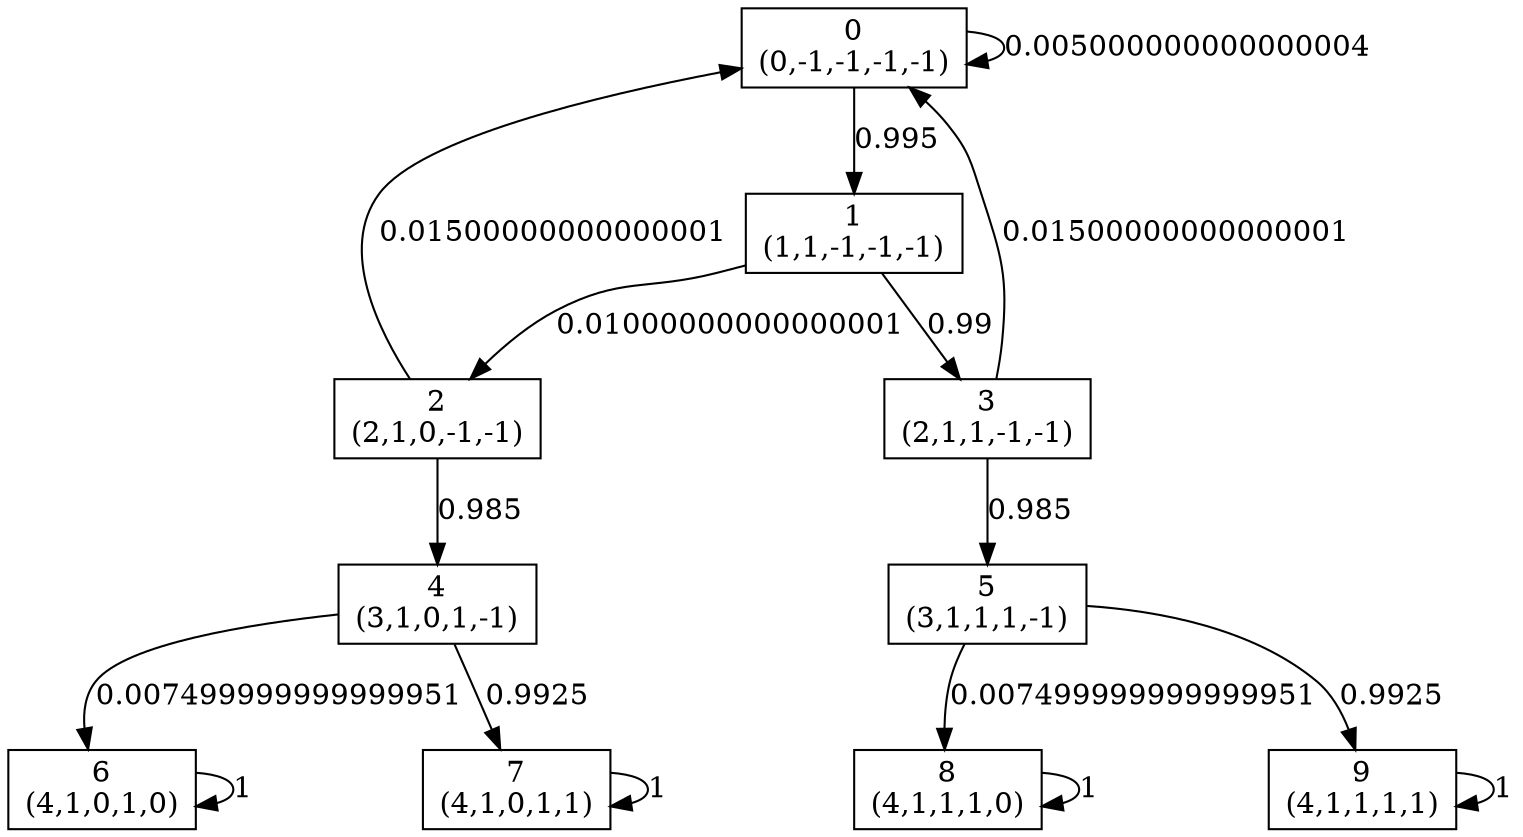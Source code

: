 digraph P {
node [shape=box];
0 -> 0 [ label="0.005000000000000004" ];
0 -> 1 [ label="0.995" ];
1 -> 2 [ label="0.01000000000000001" ];
1 -> 3 [ label="0.99" ];
2 -> 0 [ label="0.01500000000000001" ];
2 -> 4 [ label="0.985" ];
3 -> 0 [ label="0.01500000000000001" ];
3 -> 5 [ label="0.985" ];
4 -> 6 [ label="0.007499999999999951" ];
4 -> 7 [ label="0.9925" ];
5 -> 8 [ label="0.007499999999999951" ];
5 -> 9 [ label="0.9925" ];
6 -> 6 [ label="1" ];
7 -> 7 [ label="1" ];
8 -> 8 [ label="1" ];
9 -> 9 [ label="1" ];
0 [label="0\n(0,-1,-1,-1,-1)"];
1 [label="1\n(1,1,-1,-1,-1)"];
2 [label="2\n(2,1,0,-1,-1)"];
3 [label="3\n(2,1,1,-1,-1)"];
4 [label="4\n(3,1,0,1,-1)"];
5 [label="5\n(3,1,1,1,-1)"];
6 [label="6\n(4,1,0,1,0)"];
7 [label="7\n(4,1,0,1,1)"];
8 [label="8\n(4,1,1,1,0)"];
9 [label="9\n(4,1,1,1,1)"];
}

